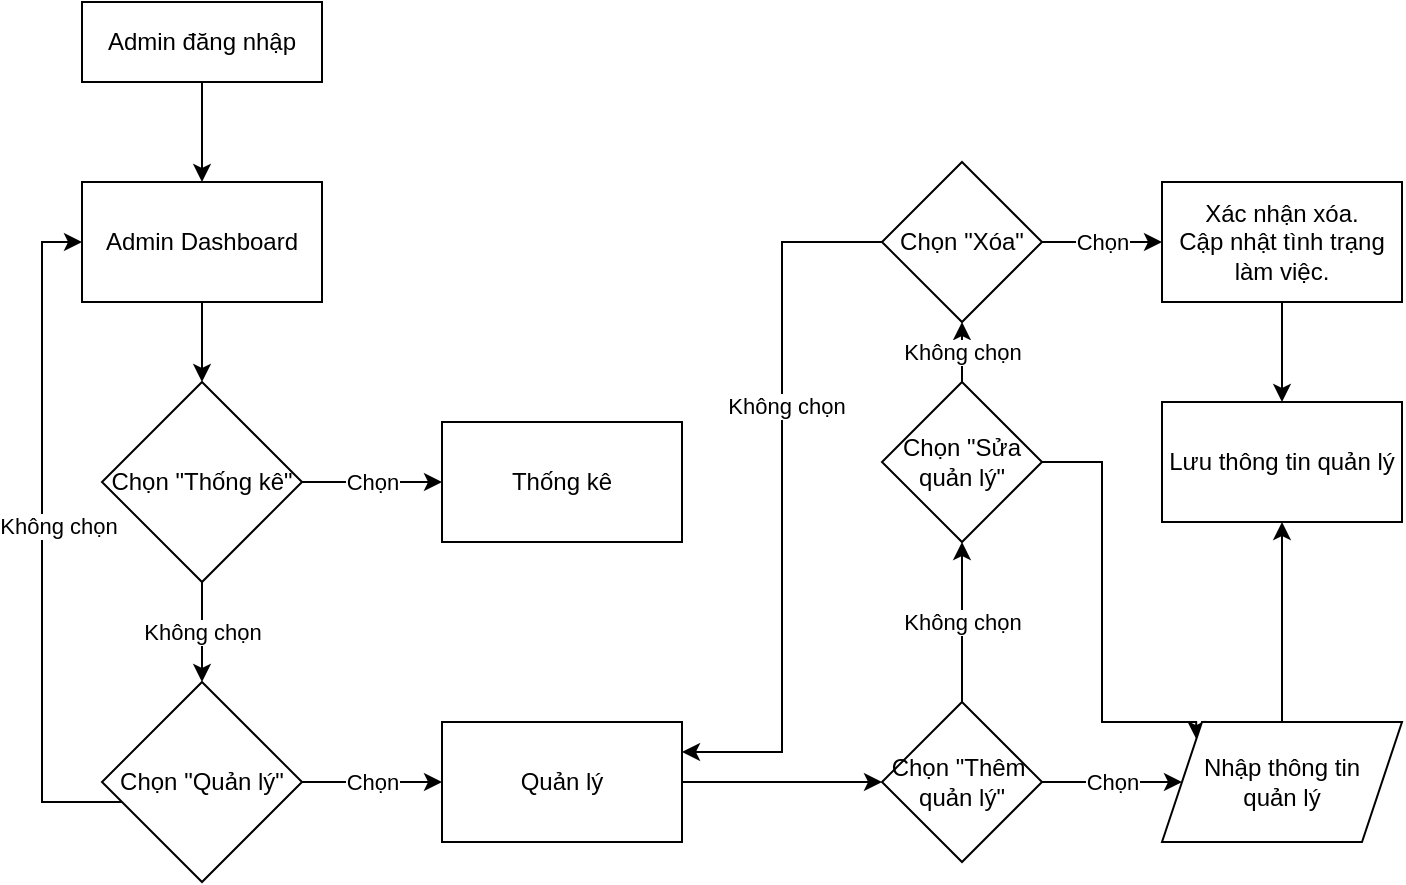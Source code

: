 <mxfile version="13.9.7" type="google"><diagram id="cq9cHLhcsLVktU-6Qxye" name="Page-1"><mxGraphModel dx="1736" dy="900" grid="1" gridSize="10" guides="1" tooltips="1" connect="1" arrows="1" fold="1" page="1" pageScale="1" pageWidth="827" pageHeight="1169" math="0" shadow="0"><root><mxCell id="0"/><mxCell id="1" parent="0"/><mxCell id="bcdq2LaiJmFUHbvSh_GW-45" style="edgeStyle=orthogonalEdgeStyle;rounded=0;orthogonalLoop=1;jettySize=auto;html=1;exitX=0.5;exitY=1;exitDx=0;exitDy=0;entryX=0.5;entryY=0;entryDx=0;entryDy=0;" edge="1" parent="1" source="bcdq2LaiJmFUHbvSh_GW-3" target="bcdq2LaiJmFUHbvSh_GW-10"><mxGeometry relative="1" as="geometry"/></mxCell><mxCell id="bcdq2LaiJmFUHbvSh_GW-3" value="Admin đăng nhập" style="rounded=0;whiteSpace=wrap;html=1;fontSize=12;glass=0;strokeWidth=1;shadow=0;" vertex="1" parent="1"><mxGeometry x="60" y="160" width="120" height="40" as="geometry"/></mxCell><mxCell id="bcdq2LaiJmFUHbvSh_GW-9" value="" style="edgeStyle=orthogonalEdgeStyle;rounded=0;orthogonalLoop=1;jettySize=auto;html=1;" edge="1" parent="1" source="bcdq2LaiJmFUHbvSh_GW-10" target="bcdq2LaiJmFUHbvSh_GW-13"><mxGeometry relative="1" as="geometry"/></mxCell><mxCell id="bcdq2LaiJmFUHbvSh_GW-10" value="Admin Dashboard" style="rounded=0;whiteSpace=wrap;html=1;" vertex="1" parent="1"><mxGeometry x="60" y="250" width="120" height="60" as="geometry"/></mxCell><mxCell id="bcdq2LaiJmFUHbvSh_GW-11" value="Chọn" style="edgeStyle=orthogonalEdgeStyle;rounded=0;orthogonalLoop=1;jettySize=auto;html=1;" edge="1" parent="1" source="bcdq2LaiJmFUHbvSh_GW-13" target="bcdq2LaiJmFUHbvSh_GW-15"><mxGeometry relative="1" as="geometry"/></mxCell><mxCell id="bcdq2LaiJmFUHbvSh_GW-12" value="Không chọn" style="edgeStyle=orthogonalEdgeStyle;rounded=0;orthogonalLoop=1;jettySize=auto;html=1;" edge="1" parent="1" source="bcdq2LaiJmFUHbvSh_GW-13" target="bcdq2LaiJmFUHbvSh_GW-18"><mxGeometry relative="1" as="geometry"/></mxCell><mxCell id="bcdq2LaiJmFUHbvSh_GW-13" value="Chọn &quot;Thống kê&quot;" style="rhombus;whiteSpace=wrap;html=1;" vertex="1" parent="1"><mxGeometry x="70" y="350" width="100" height="100" as="geometry"/></mxCell><mxCell id="bcdq2LaiJmFUHbvSh_GW-15" value="Thống kê" style="whiteSpace=wrap;html=1;" vertex="1" parent="1"><mxGeometry x="240" y="370" width="120" height="60" as="geometry"/></mxCell><mxCell id="bcdq2LaiJmFUHbvSh_GW-16" value="Chọn" style="edgeStyle=orthogonalEdgeStyle;rounded=0;orthogonalLoop=1;jettySize=auto;html=1;" edge="1" parent="1" source="bcdq2LaiJmFUHbvSh_GW-18" target="bcdq2LaiJmFUHbvSh_GW-20"><mxGeometry relative="1" as="geometry"/></mxCell><mxCell id="bcdq2LaiJmFUHbvSh_GW-46" style="edgeStyle=orthogonalEdgeStyle;rounded=0;orthogonalLoop=1;jettySize=auto;html=1;entryX=0;entryY=0.5;entryDx=0;entryDy=0;" edge="1" parent="1" source="bcdq2LaiJmFUHbvSh_GW-18" target="bcdq2LaiJmFUHbvSh_GW-10"><mxGeometry relative="1" as="geometry"><Array as="points"><mxPoint x="120" y="560"/><mxPoint x="40" y="560"/><mxPoint x="40" y="280"/></Array></mxGeometry></mxCell><mxCell id="bcdq2LaiJmFUHbvSh_GW-47" value="Không chọn" style="edgeLabel;html=1;align=center;verticalAlign=middle;resizable=0;points=[];" vertex="1" connectable="0" parent="bcdq2LaiJmFUHbvSh_GW-46"><mxGeometry x="0.048" y="-8" relative="1" as="geometry"><mxPoint as="offset"/></mxGeometry></mxCell><mxCell id="bcdq2LaiJmFUHbvSh_GW-18" value="Chọn &quot;Quản lý&quot;" style="rhombus;whiteSpace=wrap;html=1;" vertex="1" parent="1"><mxGeometry x="70" y="500" width="100" height="100" as="geometry"/></mxCell><mxCell id="bcdq2LaiJmFUHbvSh_GW-49" value="" style="edgeStyle=orthogonalEdgeStyle;rounded=0;orthogonalLoop=1;jettySize=auto;html=1;" edge="1" parent="1" source="bcdq2LaiJmFUHbvSh_GW-20" target="bcdq2LaiJmFUHbvSh_GW-48"><mxGeometry relative="1" as="geometry"/></mxCell><mxCell id="bcdq2LaiJmFUHbvSh_GW-20" value="Quản lý" style="whiteSpace=wrap;html=1;" vertex="1" parent="1"><mxGeometry x="240" y="520" width="120" height="60" as="geometry"/></mxCell><mxCell id="bcdq2LaiJmFUHbvSh_GW-51" value="Không chọn" style="edgeStyle=orthogonalEdgeStyle;rounded=0;orthogonalLoop=1;jettySize=auto;html=1;" edge="1" parent="1" source="bcdq2LaiJmFUHbvSh_GW-48" target="bcdq2LaiJmFUHbvSh_GW-50"><mxGeometry relative="1" as="geometry"/></mxCell><mxCell id="bcdq2LaiJmFUHbvSh_GW-57" value="Chọn" style="edgeStyle=orthogonalEdgeStyle;rounded=0;orthogonalLoop=1;jettySize=auto;html=1;" edge="1" parent="1" source="bcdq2LaiJmFUHbvSh_GW-48" target="bcdq2LaiJmFUHbvSh_GW-56"><mxGeometry relative="1" as="geometry"/></mxCell><mxCell id="bcdq2LaiJmFUHbvSh_GW-48" value="Chọn &quot;Thêm&amp;nbsp; quản lý&quot;" style="rhombus;whiteSpace=wrap;html=1;" vertex="1" parent="1"><mxGeometry x="460" y="510" width="80" height="80" as="geometry"/></mxCell><mxCell id="bcdq2LaiJmFUHbvSh_GW-53" value="Không chọn" style="edgeStyle=orthogonalEdgeStyle;rounded=0;orthogonalLoop=1;jettySize=auto;html=1;" edge="1" parent="1" source="bcdq2LaiJmFUHbvSh_GW-50" target="bcdq2LaiJmFUHbvSh_GW-52"><mxGeometry relative="1" as="geometry"/></mxCell><mxCell id="bcdq2LaiJmFUHbvSh_GW-64" style="edgeStyle=orthogonalEdgeStyle;rounded=0;orthogonalLoop=1;jettySize=auto;html=1;entryX=0;entryY=0;entryDx=0;entryDy=0;" edge="1" parent="1" source="bcdq2LaiJmFUHbvSh_GW-50" target="bcdq2LaiJmFUHbvSh_GW-56"><mxGeometry relative="1" as="geometry"><Array as="points"><mxPoint x="570" y="390"/><mxPoint x="570" y="520"/><mxPoint x="617" y="520"/></Array></mxGeometry></mxCell><mxCell id="bcdq2LaiJmFUHbvSh_GW-50" value="Chọn &quot;Sửa quản lý&quot;" style="rhombus;whiteSpace=wrap;html=1;" vertex="1" parent="1"><mxGeometry x="460" y="350" width="80" height="80" as="geometry"/></mxCell><mxCell id="bcdq2LaiJmFUHbvSh_GW-61" value="Chọn" style="edgeStyle=orthogonalEdgeStyle;rounded=0;orthogonalLoop=1;jettySize=auto;html=1;" edge="1" parent="1" source="bcdq2LaiJmFUHbvSh_GW-52" target="bcdq2LaiJmFUHbvSh_GW-60"><mxGeometry relative="1" as="geometry"/></mxCell><mxCell id="bcdq2LaiJmFUHbvSh_GW-67" style="edgeStyle=orthogonalEdgeStyle;rounded=0;orthogonalLoop=1;jettySize=auto;html=1;entryX=1;entryY=0.25;entryDx=0;entryDy=0;" edge="1" parent="1" source="bcdq2LaiJmFUHbvSh_GW-52" target="bcdq2LaiJmFUHbvSh_GW-20"><mxGeometry relative="1" as="geometry"/></mxCell><mxCell id="bcdq2LaiJmFUHbvSh_GW-68" value="Không chọn" style="edgeLabel;html=1;align=center;verticalAlign=middle;resizable=0;points=[];" vertex="1" connectable="0" parent="bcdq2LaiJmFUHbvSh_GW-67"><mxGeometry x="-0.256" y="2" relative="1" as="geometry"><mxPoint as="offset"/></mxGeometry></mxCell><mxCell id="bcdq2LaiJmFUHbvSh_GW-52" value="Chọn &quot;Xóa&quot;" style="rhombus;whiteSpace=wrap;html=1;" vertex="1" parent="1"><mxGeometry x="460" y="240" width="80" height="80" as="geometry"/></mxCell><mxCell id="bcdq2LaiJmFUHbvSh_GW-59" value="" style="edgeStyle=orthogonalEdgeStyle;rounded=0;orthogonalLoop=1;jettySize=auto;html=1;" edge="1" parent="1" source="bcdq2LaiJmFUHbvSh_GW-56" target="bcdq2LaiJmFUHbvSh_GW-58"><mxGeometry relative="1" as="geometry"/></mxCell><mxCell id="bcdq2LaiJmFUHbvSh_GW-56" value="Nhập thông tin &lt;br&gt;quản lý" style="shape=parallelogram;perimeter=parallelogramPerimeter;whiteSpace=wrap;html=1;fixedSize=1;" vertex="1" parent="1"><mxGeometry x="600" y="520" width="120" height="60" as="geometry"/></mxCell><mxCell id="bcdq2LaiJmFUHbvSh_GW-58" value="Lưu thông tin quản lý" style="whiteSpace=wrap;html=1;" vertex="1" parent="1"><mxGeometry x="600" y="360" width="120" height="60" as="geometry"/></mxCell><mxCell id="bcdq2LaiJmFUHbvSh_GW-62" value="" style="edgeStyle=orthogonalEdgeStyle;rounded=0;orthogonalLoop=1;jettySize=auto;html=1;" edge="1" parent="1" source="bcdq2LaiJmFUHbvSh_GW-60" target="bcdq2LaiJmFUHbvSh_GW-58"><mxGeometry relative="1" as="geometry"/></mxCell><mxCell id="bcdq2LaiJmFUHbvSh_GW-60" value="Xác nhận xóa.&lt;br&gt;Cập nhật tình trạng làm việc." style="whiteSpace=wrap;html=1;" vertex="1" parent="1"><mxGeometry x="600" y="250" width="120" height="60" as="geometry"/></mxCell></root></mxGraphModel></diagram></mxfile>